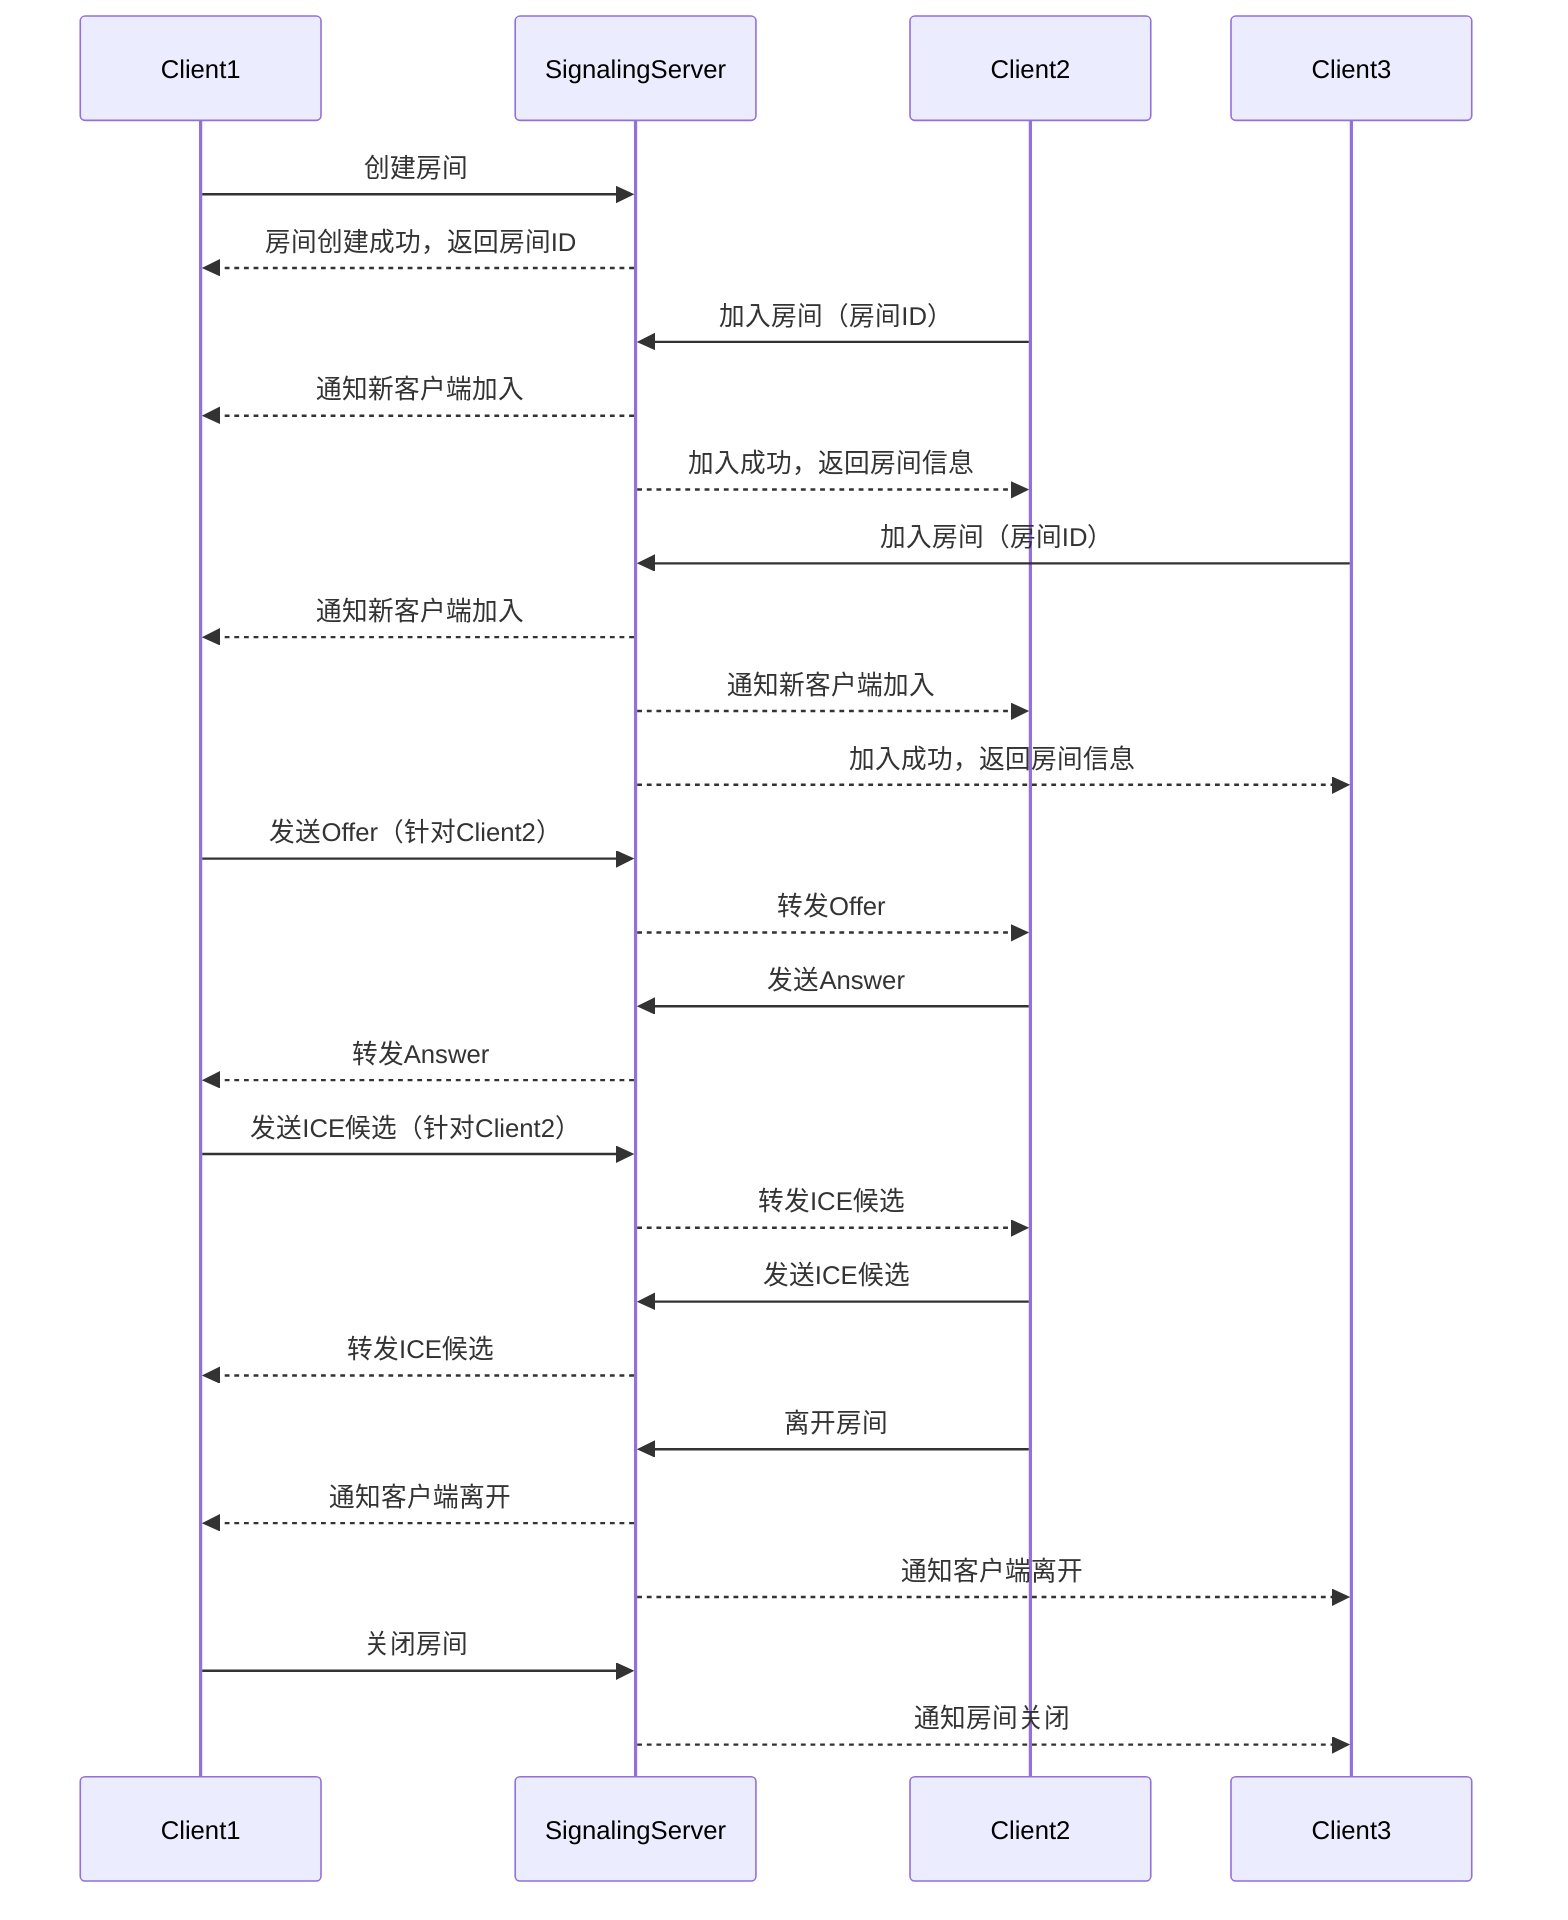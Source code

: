 sequenceDiagram
    participant Client1
    participant SignalingServer
    participant Client2
    participant Client3

    Client1->>SignalingServer: 创建房间
    SignalingServer-->>Client1: 房间创建成功，返回房间ID
    Client2->>SignalingServer: 加入房间（房间ID）
    SignalingServer-->>Client1: 通知新客户端加入
    SignalingServer-->>Client2: 加入成功，返回房间信息
    Client3->>SignalingServer: 加入房间（房间ID）
    SignalingServer-->>Client1: 通知新客户端加入
    SignalingServer-->>Client2: 通知新客户端加入
    SignalingServer-->>Client3: 加入成功，返回房间信息
    Client1->>SignalingServer: 发送Offer（针对Client2）
    SignalingServer-->>Client2: 转发Offer
    Client2->>SignalingServer: 发送Answer
    SignalingServer-->>Client1: 转发Answer
    Client1->>SignalingServer: 发送ICE候选（针对Client2）
    SignalingServer-->>Client2: 转发ICE候选
    Client2->>SignalingServer: 发送ICE候选
    SignalingServer-->>Client1: 转发ICE候选
    Client2->>SignalingServer: 离开房间
    SignalingServer-->>Client1: 通知客户端离开
    SignalingServer-->>Client3: 通知客户端离开
    Client1->>SignalingServer: 关闭房间
    SignalingServer-->>Client3: 通知房间关闭